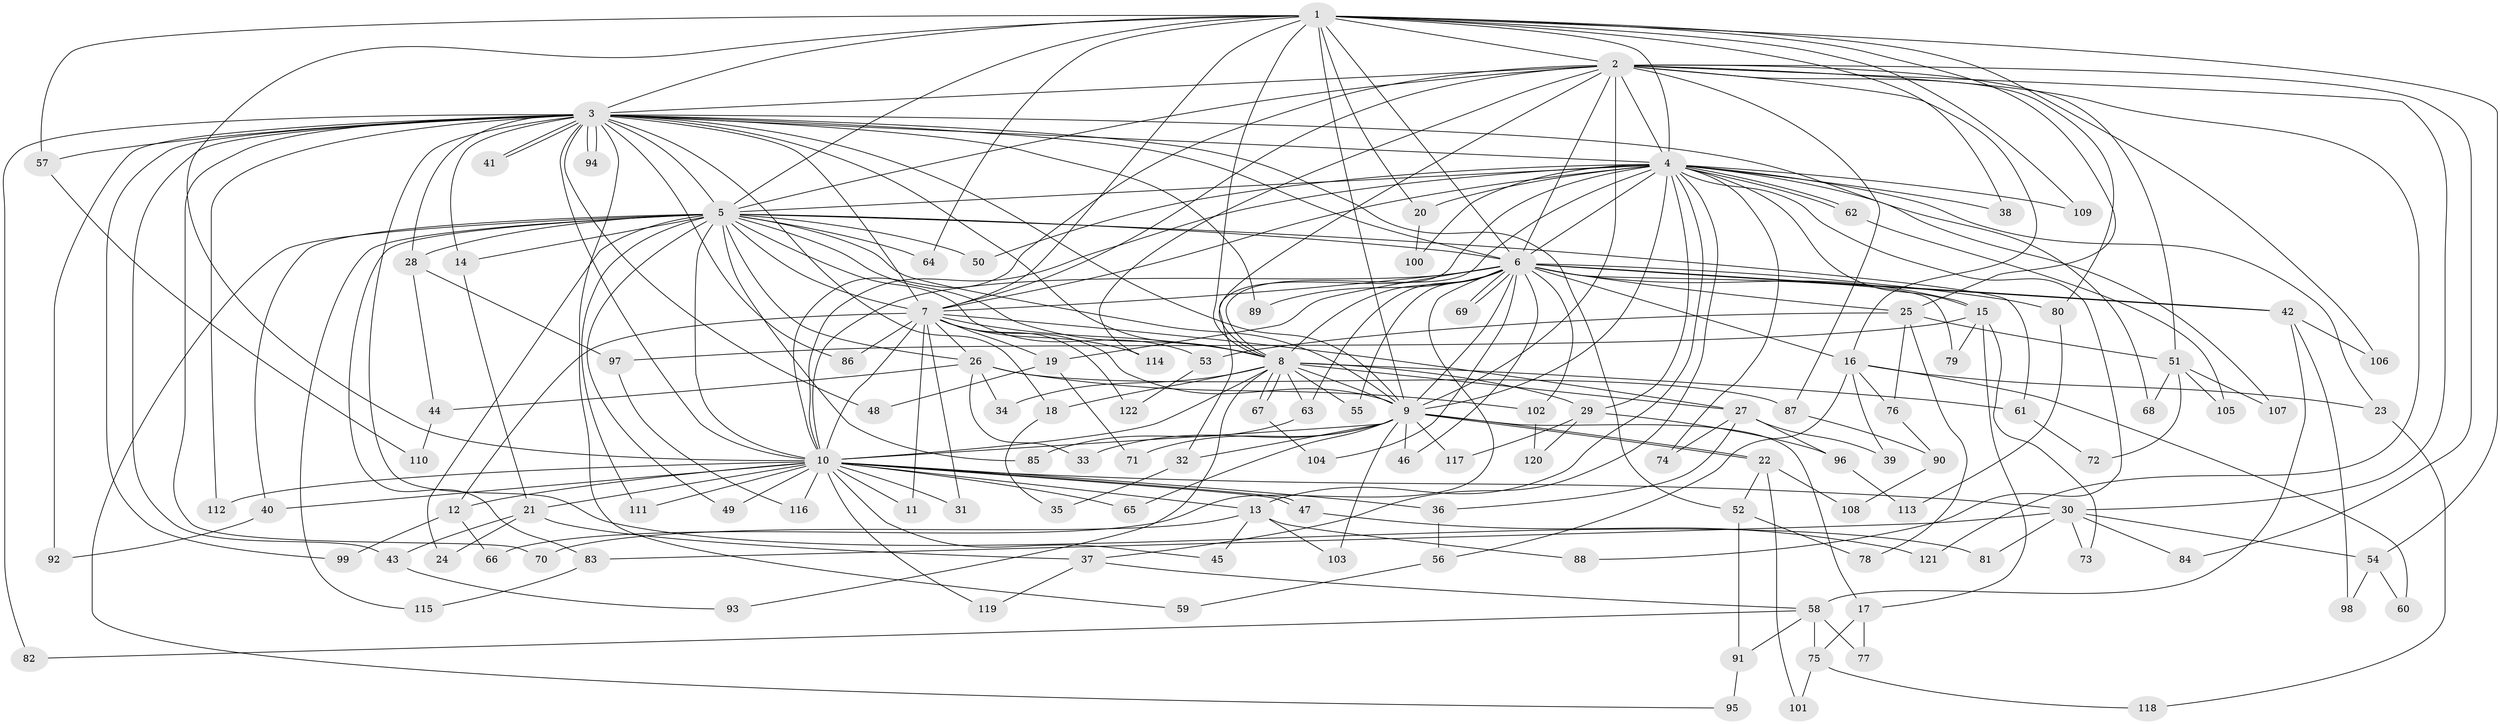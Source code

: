 // Generated by graph-tools (version 1.1) at 2025/25/03/09/25 03:25:46]
// undirected, 122 vertices, 269 edges
graph export_dot {
graph [start="1"]
  node [color=gray90,style=filled];
  1;
  2;
  3;
  4;
  5;
  6;
  7;
  8;
  9;
  10;
  11;
  12;
  13;
  14;
  15;
  16;
  17;
  18;
  19;
  20;
  21;
  22;
  23;
  24;
  25;
  26;
  27;
  28;
  29;
  30;
  31;
  32;
  33;
  34;
  35;
  36;
  37;
  38;
  39;
  40;
  41;
  42;
  43;
  44;
  45;
  46;
  47;
  48;
  49;
  50;
  51;
  52;
  53;
  54;
  55;
  56;
  57;
  58;
  59;
  60;
  61;
  62;
  63;
  64;
  65;
  66;
  67;
  68;
  69;
  70;
  71;
  72;
  73;
  74;
  75;
  76;
  77;
  78;
  79;
  80;
  81;
  82;
  83;
  84;
  85;
  86;
  87;
  88;
  89;
  90;
  91;
  92;
  93;
  94;
  95;
  96;
  97;
  98;
  99;
  100;
  101;
  102;
  103;
  104;
  105;
  106;
  107;
  108;
  109;
  110;
  111;
  112;
  113;
  114;
  115;
  116;
  117;
  118;
  119;
  120;
  121;
  122;
  1 -- 2;
  1 -- 3;
  1 -- 4;
  1 -- 5;
  1 -- 6;
  1 -- 7;
  1 -- 8;
  1 -- 9;
  1 -- 10;
  1 -- 20;
  1 -- 25;
  1 -- 38;
  1 -- 54;
  1 -- 57;
  1 -- 64;
  1 -- 106;
  1 -- 109;
  2 -- 3;
  2 -- 4;
  2 -- 5;
  2 -- 6;
  2 -- 7;
  2 -- 8;
  2 -- 9;
  2 -- 10;
  2 -- 16;
  2 -- 30;
  2 -- 51;
  2 -- 80;
  2 -- 84;
  2 -- 87;
  2 -- 114;
  2 -- 121;
  3 -- 4;
  3 -- 5;
  3 -- 6;
  3 -- 7;
  3 -- 8;
  3 -- 9;
  3 -- 10;
  3 -- 14;
  3 -- 18;
  3 -- 28;
  3 -- 41;
  3 -- 41;
  3 -- 43;
  3 -- 48;
  3 -- 52;
  3 -- 57;
  3 -- 59;
  3 -- 68;
  3 -- 70;
  3 -- 81;
  3 -- 82;
  3 -- 86;
  3 -- 89;
  3 -- 92;
  3 -- 94;
  3 -- 94;
  3 -- 99;
  3 -- 112;
  4 -- 5;
  4 -- 6;
  4 -- 7;
  4 -- 8;
  4 -- 9;
  4 -- 10;
  4 -- 13;
  4 -- 15;
  4 -- 20;
  4 -- 23;
  4 -- 29;
  4 -- 32;
  4 -- 37;
  4 -- 38;
  4 -- 50;
  4 -- 62;
  4 -- 62;
  4 -- 74;
  4 -- 88;
  4 -- 100;
  4 -- 107;
  4 -- 109;
  5 -- 6;
  5 -- 7;
  5 -- 8;
  5 -- 9;
  5 -- 10;
  5 -- 14;
  5 -- 24;
  5 -- 26;
  5 -- 28;
  5 -- 40;
  5 -- 49;
  5 -- 50;
  5 -- 53;
  5 -- 61;
  5 -- 64;
  5 -- 83;
  5 -- 85;
  5 -- 95;
  5 -- 111;
  5 -- 115;
  6 -- 7;
  6 -- 8;
  6 -- 9;
  6 -- 10;
  6 -- 15;
  6 -- 16;
  6 -- 19;
  6 -- 25;
  6 -- 42;
  6 -- 42;
  6 -- 46;
  6 -- 55;
  6 -- 63;
  6 -- 66;
  6 -- 69;
  6 -- 69;
  6 -- 79;
  6 -- 80;
  6 -- 89;
  6 -- 102;
  6 -- 104;
  7 -- 8;
  7 -- 9;
  7 -- 10;
  7 -- 11;
  7 -- 12;
  7 -- 19;
  7 -- 26;
  7 -- 27;
  7 -- 31;
  7 -- 86;
  7 -- 114;
  7 -- 122;
  8 -- 9;
  8 -- 10;
  8 -- 18;
  8 -- 27;
  8 -- 29;
  8 -- 34;
  8 -- 55;
  8 -- 61;
  8 -- 63;
  8 -- 67;
  8 -- 67;
  8 -- 93;
  9 -- 10;
  9 -- 17;
  9 -- 22;
  9 -- 22;
  9 -- 32;
  9 -- 33;
  9 -- 46;
  9 -- 65;
  9 -- 71;
  9 -- 103;
  9 -- 117;
  10 -- 11;
  10 -- 12;
  10 -- 13;
  10 -- 21;
  10 -- 30;
  10 -- 31;
  10 -- 36;
  10 -- 40;
  10 -- 45;
  10 -- 47;
  10 -- 47;
  10 -- 49;
  10 -- 65;
  10 -- 111;
  10 -- 112;
  10 -- 116;
  10 -- 119;
  12 -- 66;
  12 -- 99;
  13 -- 45;
  13 -- 70;
  13 -- 88;
  13 -- 103;
  14 -- 21;
  15 -- 17;
  15 -- 73;
  15 -- 79;
  15 -- 97;
  16 -- 23;
  16 -- 39;
  16 -- 56;
  16 -- 60;
  16 -- 76;
  17 -- 75;
  17 -- 77;
  18 -- 35;
  19 -- 48;
  19 -- 71;
  20 -- 100;
  21 -- 24;
  21 -- 37;
  21 -- 43;
  22 -- 52;
  22 -- 101;
  22 -- 108;
  23 -- 118;
  25 -- 51;
  25 -- 53;
  25 -- 76;
  25 -- 78;
  26 -- 33;
  26 -- 34;
  26 -- 44;
  26 -- 87;
  26 -- 102;
  27 -- 36;
  27 -- 39;
  27 -- 74;
  27 -- 96;
  28 -- 44;
  28 -- 97;
  29 -- 96;
  29 -- 117;
  29 -- 120;
  30 -- 54;
  30 -- 73;
  30 -- 81;
  30 -- 83;
  30 -- 84;
  32 -- 35;
  36 -- 56;
  37 -- 58;
  37 -- 119;
  40 -- 92;
  42 -- 58;
  42 -- 98;
  42 -- 106;
  43 -- 93;
  44 -- 110;
  47 -- 121;
  51 -- 68;
  51 -- 72;
  51 -- 105;
  51 -- 107;
  52 -- 78;
  52 -- 91;
  53 -- 122;
  54 -- 60;
  54 -- 98;
  56 -- 59;
  57 -- 110;
  58 -- 75;
  58 -- 77;
  58 -- 82;
  58 -- 91;
  61 -- 72;
  62 -- 105;
  63 -- 85;
  67 -- 104;
  75 -- 101;
  75 -- 118;
  76 -- 90;
  80 -- 113;
  83 -- 115;
  87 -- 90;
  90 -- 108;
  91 -- 95;
  96 -- 113;
  97 -- 116;
  102 -- 120;
}
